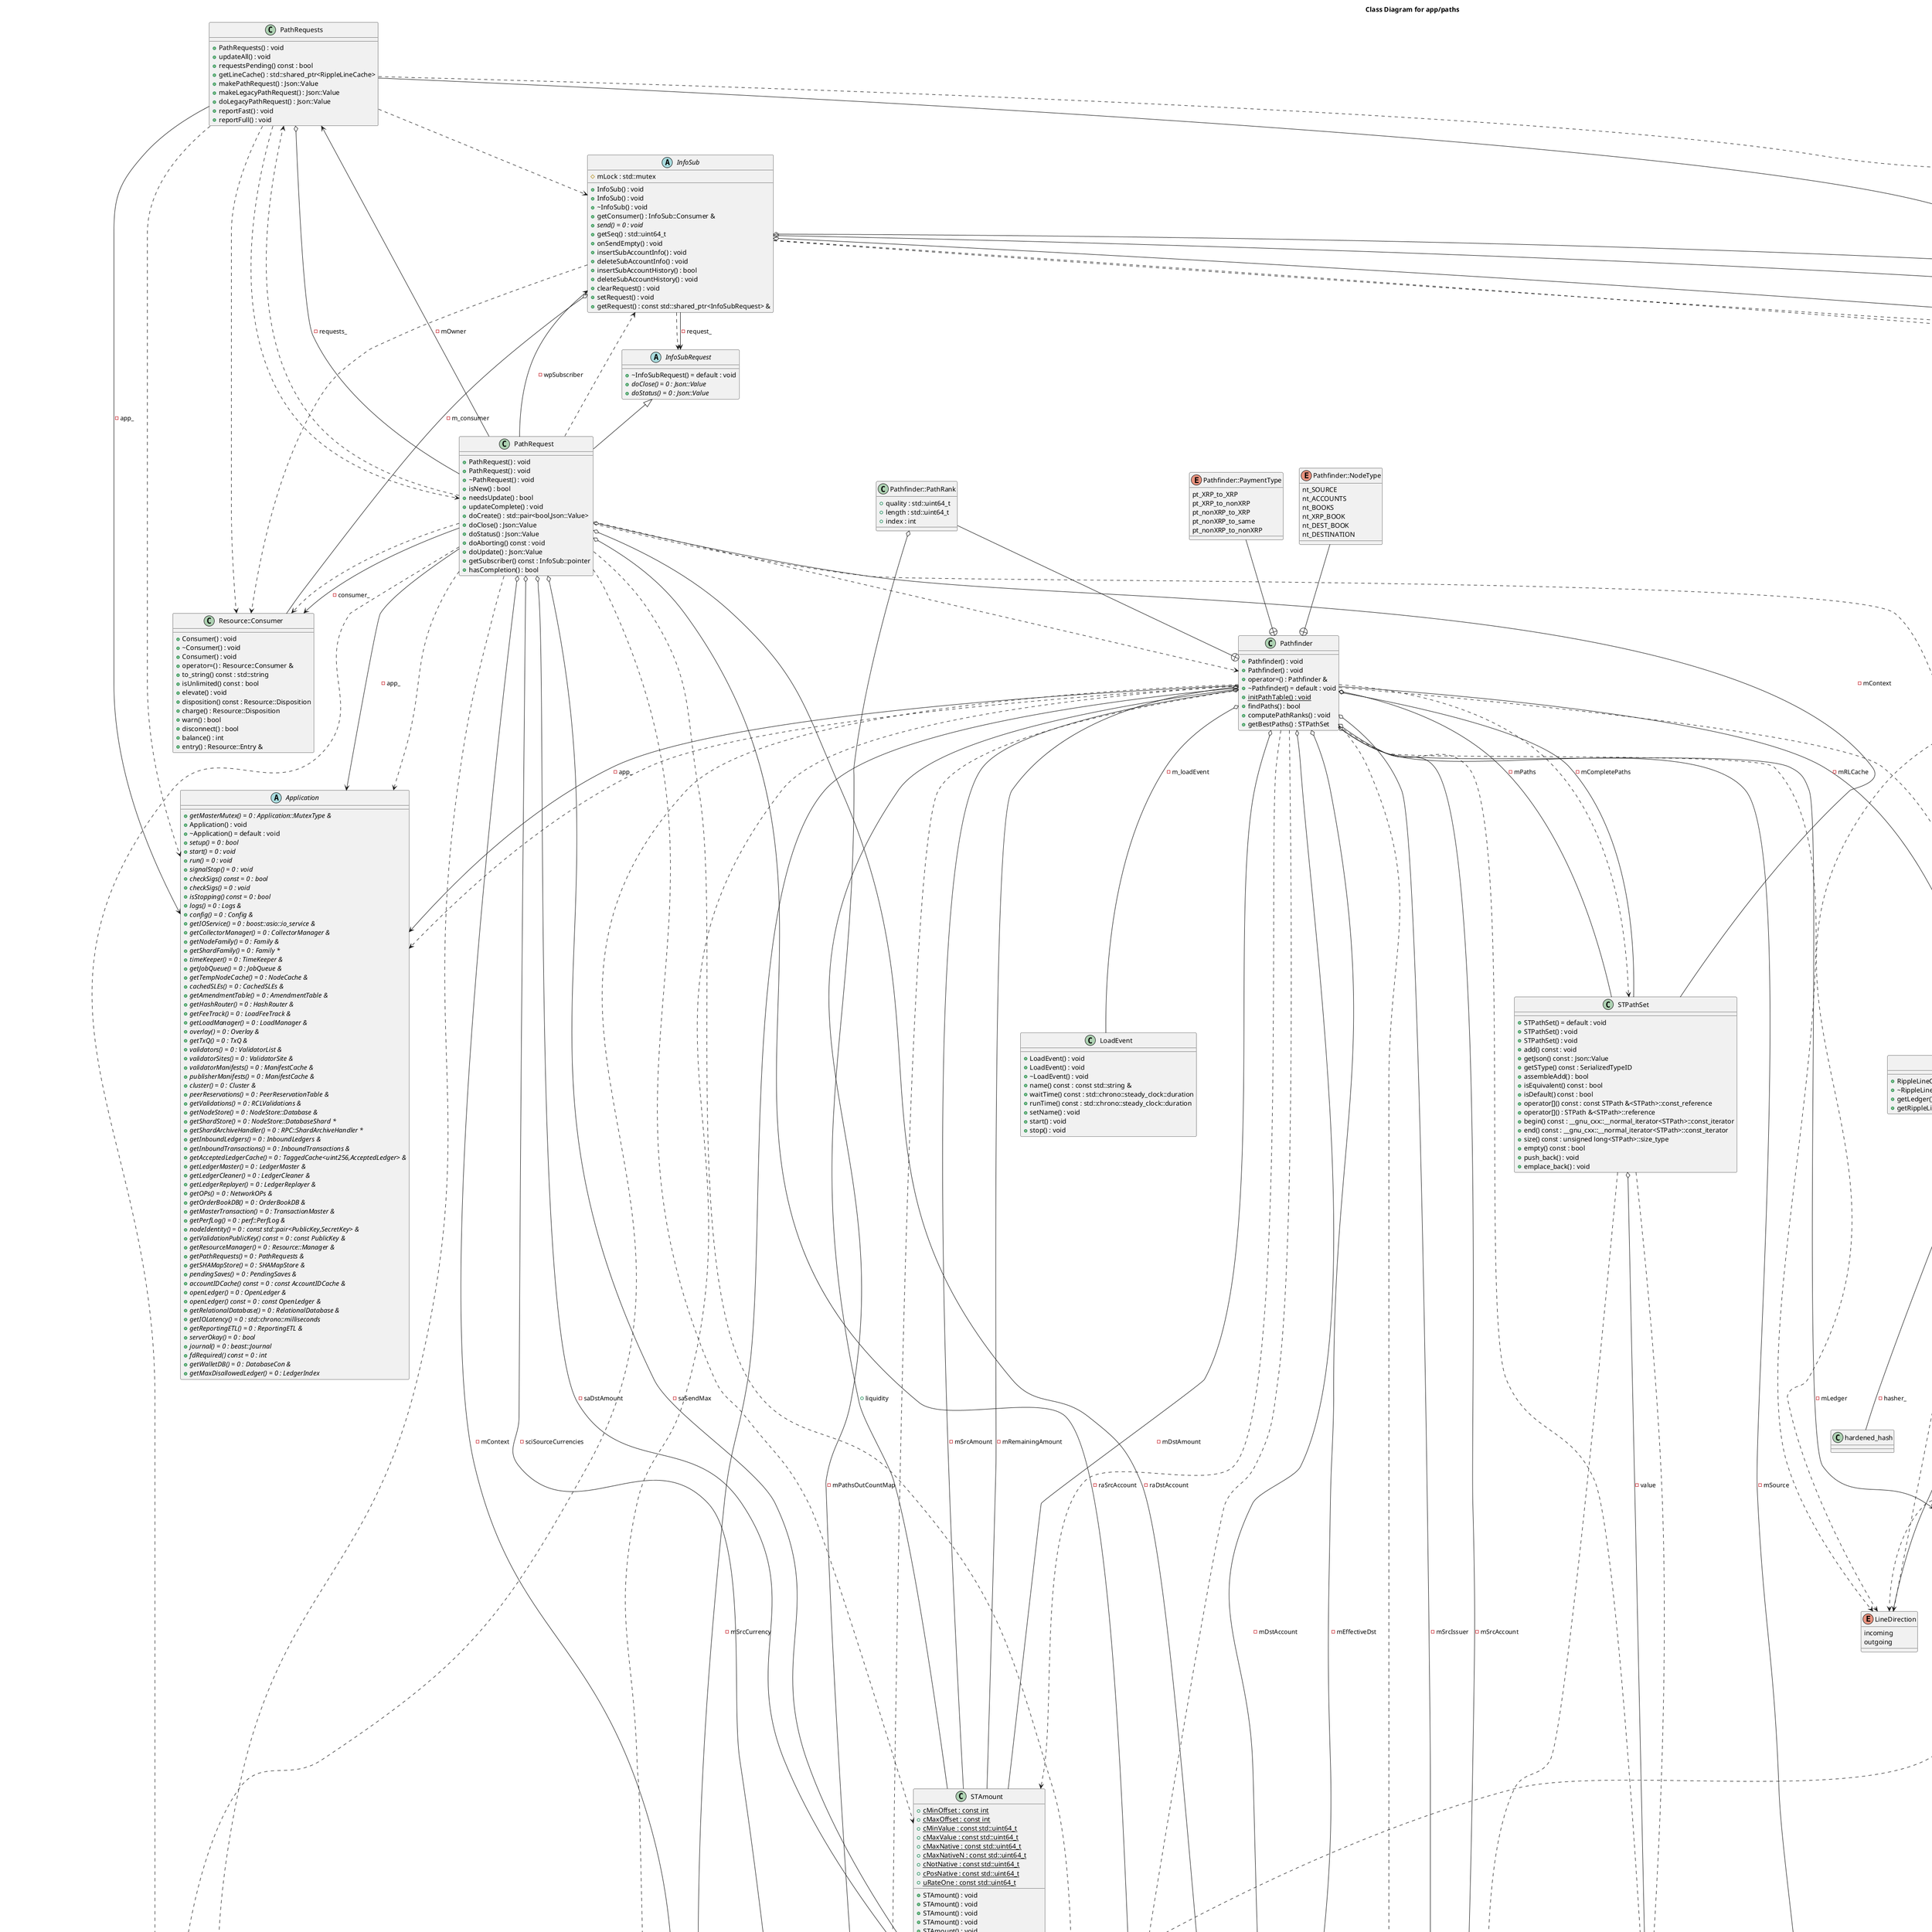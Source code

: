 @startuml
title Class Diagram for app/paths
class "detail::AccountIDTag" as C_0000219725434573906145
class C_0000219725434573906145 {
+AccountIDTag() = default : void
}
class "detail::CurrencyTag" as C_0000783488903388592446
class C_0000783488903388592446 {
+CurrencyTag() = default : void
}
class "base_uint<160,detail::AccountIDTag>" as C_0002185921478450888283
class C_0002185921478450888283 {
}
class "base_uint<160,detail::CurrencyTag>" as C_0000195139423902199171
class C_0000195139423902199171 {
}
class "Issue" as C_0000486101097040278900
class C_0000486101097040278900 {
+Issue() : void
+Issue() : void
}
class "STAmount" as C_0000215260707563711311
class C_0000215260707563711311 {
+STAmount() : void
+STAmount() : void
+STAmount() : void
+STAmount() : void
+STAmount() : void
+STAmount() : void
+STAmount() : void
+STAmount() : void
+STAmount() : void
+STAmount() : void
+STAmount() : void
+STAmount() : void
+STAmount() : void
+STAmount() : void
+exponent() const : int
+native() const : bool
+negative() const : bool
+mantissa() const : std::uint64_t
+issue() const : const Issue &
+getCurrency() const : const Currency &
+getIssuer() const : const AccountID &
+signum() const : int
+zeroed() const : STAmount
+setJson() const : void
+value() const : const STAmount &
+operator bool() const : bool
+operator+=() : STAmount &
+operator-=() : STAmount &
+operator=() : STAmount &
+operator=() : STAmount &
+negate() : void
+clear() : void
+clear() : void
+clear() : void
+setIssuer() : void
+setIssue() : void
+getSType() const : SerializedTypeID
+getFullText() const : std::string
+getText() const : std::string
+getJson() const : Json::Value
+add() const : void
+isEquivalent() const : bool
+isDefault() const : bool
+xrp() const : XRPAmount
+iou() const : IOUAmount
{static} +cMinOffset : const int
{static} +cMaxOffset : const int
{static} +cMinValue : const std::uint64_t
{static} +cMaxValue : const std::uint64_t
{static} +cMaxNative : const std::uint64_t
{static} +cMaxNativeN : const std::uint64_t
{static} +cNotNative : const std::uint64_t
{static} +cPosNative : const std::uint64_t
{static} +uRateOne : const std::uint64_t
}
class "STPathElement" as C_0000701980984535122036
class C_0000701980984535122036 {
+STPathElement() : void
+STPathElement() = default : void
+operator=() = default : STPathElement &
+STPathElement() : void
+STPathElement() : void
+STPathElement() : void
+getNodeType() const : unsigned int
+isOffer() const : bool
+isAccount() const : bool
+hasIssuer() const : bool
+hasCurrency() const : bool
+isNone() const : bool
+getAccountID() const : const AccountID &
+getCurrency() const : const Currency &
+getIssuerID() const : const AccountID &
+operator==() const : bool
+operator!=() const : bool
}
class "STPath" as C_0002090219904681437360
class C_0002090219904681437360 {
+STPath() = default : void
+STPath() : void
+size() const : unsigned long<STPathElement>::size_type
+empty() const : bool
+push_back() : void
+hasSeen() const : bool
+getJson() const : Json::Value
+begin() const : __gnu_cxx::__normal_iterator<STPathElement>::const_iterator
+end() const : __gnu_cxx::__normal_iterator<STPathElement>::const_iterator
+operator==() const : bool
+back() const : const STPathElement &<STPathElement>::const_reference
+front() const : const STPathElement &<STPathElement>::const_reference
+operator[]() : STPathElement &
+operator[]() const : const STPathElement &
+reserve() : void
+emplace_back() : void
}
class "STPathSet" as C_0001137099220781535867
class C_0001137099220781535867 {
+STPathSet() = default : void
+STPathSet() : void
+STPathSet() : void
+add() const : void
+getJson() const : Json::Value
+getSType() const : SerializedTypeID
+assembleAdd() : bool
+isEquivalent() const : bool
+isDefault() const : bool
+operator[]() const : const STPath &<STPath>::const_reference
+operator[]() : STPath &<STPath>::reference
+begin() const : __gnu_cxx::__normal_iterator<STPath>::const_iterator
+end() const : __gnu_cxx::__normal_iterator<STPath>::const_iterator
+size() const : unsigned long<STPath>::size_type
+empty() const : bool
+push_back() : void
+emplace_back() : void
}
abstract "ReadView" as C_0000719484062983967559
abstract C_0000719484062983967559 {
+~ReadView() = default : void
+operator=() : ReadView &
+operator=() : ReadView &
+ReadView() : void
+ReadView() : void
+ReadView() : void
{abstract} +info() const = 0 : const LedgerInfo &
{abstract} +open() const = 0 : bool
+parentCloseTime() const : NetClock::time_point
+seq() const : LedgerIndex
{abstract} +fees() const = 0 : const Fees &
{abstract} +rules() const = 0 : const Rules &
{abstract} +exists() const = 0 : bool
{abstract} +succ() const = 0 : std::optional<key_type>
{abstract} +read() const = 0 : std::shared_ptr<const SLE>
+balanceHook() const : STAmount
+ownerCountHook() const : std::uint32_t
{abstract} +slesBegin() const = 0 : std::unique_ptr<sles_type::iter_base>
{abstract} +slesEnd() const = 0 : std::unique_ptr<sles_type::iter_base>
{abstract} +slesUpperBound() const = 0 : std::unique_ptr<sles_type::iter_base>
{abstract} +txsBegin() const = 0 : std::unique_ptr<txs_type::iter_base>
{abstract} +txsEnd() const = 0 : std::unique_ptr<txs_type::iter_base>
{abstract} +txExists() const = 0 : bool
{abstract} +txRead() const = 0 : ReadView::tx_type
+sles : ReadView::sles_type
+txs : ReadView::txs_type
}
class "AmountSpec" as C_0000847569281915749777
class C_0000847569281915749777 {
+AmountSpec() = default : void
+native : bool
+ : AmountSpec::(anonymous union at /home/bramv/src/projects/rippled/src/ripple/app/paths/impl/AmountSpec.h:36:5)
}
class "AmountSpec::()" as C_0000735421584279473883
class C_0000735421584279473883 {
}
class "EitherAmount" as C_0001393889043713946551
class C_0001393889043713946551 {
+EitherAmount() = default : void
+EitherAmount() : void
+EitherAmount() : void
+EitherAmount() : void
+native : bool
+ : EitherAmount::(anonymous union at /home/bramv/src/projects/rippled/src/ripple/app/paths/impl/AmountSpec.h:65:5)
}
class "hardened_hash" as C_0001256845861208769956
class C_0001256845861208769956 {
}
enum "LineDirection" as C_0000307769250106404157
enum C_0000307769250106404157 {
incoming
outgoing
}
class "PathFindTrustLine" as C_0001468537777400828736
class C_0001468537777400828736 {
+PathFindTrustLine() : void
{static} +makeItem() : std::optional<PathFindTrustLine>
{static} +getItems() : std::vector<PathFindTrustLine>
}
class "RippleLineCache" as C_0002118014379553012054
class C_0002118014379553012054 {
+RippleLineCache() : void
+~RippleLineCache() : void
+getLedger() const : const std::shared_ptr<const ReadView> &
+getRippleLines() : std::shared_ptr<std::vector<PathFindTrustLine>>
}
class "RippleLineCache::AccountKey" as C_0000019822216283815626
class C_0000019822216283815626 {
+AccountKey() : void
+AccountKey() = default : void
+operator=() = default : RippleLineCache::AccountKey &
+operator==() const : bool
+get_hash() const : std::size_t
+hash_value_ : std::size_t
}
abstract "Application" as C_0000024089222317618888
abstract C_0000024089222317618888 {
{abstract} +getMasterMutex() = 0 : Application::MutexType &
+Application() : void
+~Application() = default : void
{abstract} +setup() = 0 : bool
{abstract} +start() = 0 : void
{abstract} +run() = 0 : void
{abstract} +signalStop() = 0 : void
{abstract} +checkSigs() const = 0 : bool
{abstract} +checkSigs() = 0 : void
{abstract} +isStopping() const = 0 : bool
{abstract} +logs() = 0 : Logs &
{abstract} +config() = 0 : Config &
{abstract} +getIOService() = 0 : boost::asio::io_service &
{abstract} +getCollectorManager() = 0 : CollectorManager &
{abstract} +getNodeFamily() = 0 : Family &
{abstract} +getShardFamily() = 0 : Family *
{abstract} +timeKeeper() = 0 : TimeKeeper &
{abstract} +getJobQueue() = 0 : JobQueue &
{abstract} +getTempNodeCache() = 0 : NodeCache &
{abstract} +cachedSLEs() = 0 : CachedSLEs &
{abstract} +getAmendmentTable() = 0 : AmendmentTable &
{abstract} +getHashRouter() = 0 : HashRouter &
{abstract} +getFeeTrack() = 0 : LoadFeeTrack &
{abstract} +getLoadManager() = 0 : LoadManager &
{abstract} +overlay() = 0 : Overlay &
{abstract} +getTxQ() = 0 : TxQ &
{abstract} +validators() = 0 : ValidatorList &
{abstract} +validatorSites() = 0 : ValidatorSite &
{abstract} +validatorManifests() = 0 : ManifestCache &
{abstract} +publisherManifests() = 0 : ManifestCache &
{abstract} +cluster() = 0 : Cluster &
{abstract} +peerReservations() = 0 : PeerReservationTable &
{abstract} +getValidations() = 0 : RCLValidations &
{abstract} +getNodeStore() = 0 : NodeStore::Database &
{abstract} +getShardStore() = 0 : NodeStore::DatabaseShard *
{abstract} +getShardArchiveHandler() = 0 : RPC::ShardArchiveHandler *
{abstract} +getInboundLedgers() = 0 : InboundLedgers &
{abstract} +getInboundTransactions() = 0 : InboundTransactions &
{abstract} +getAcceptedLedgerCache() = 0 : TaggedCache<uint256,AcceptedLedger> &
{abstract} +getLedgerMaster() = 0 : LedgerMaster &
{abstract} +getLedgerCleaner() = 0 : LedgerCleaner &
{abstract} +getLedgerReplayer() = 0 : LedgerReplayer &
{abstract} +getOPs() = 0 : NetworkOPs &
{abstract} +getOrderBookDB() = 0 : OrderBookDB &
{abstract} +getMasterTransaction() = 0 : TransactionMaster &
{abstract} +getPerfLog() = 0 : perf::PerfLog &
{abstract} +nodeIdentity() = 0 : const std::pair<PublicKey,SecretKey> &
{abstract} +getValidationPublicKey() const = 0 : const PublicKey &
{abstract} +getResourceManager() = 0 : Resource::Manager &
{abstract} +getPathRequests() = 0 : PathRequests &
{abstract} +getSHAMapStore() = 0 : SHAMapStore &
{abstract} +pendingSaves() = 0 : PendingSaves &
{abstract} +accountIDCache() const = 0 : const AccountIDCache &
{abstract} +openLedger() = 0 : OpenLedger &
{abstract} +openLedger() const = 0 : const OpenLedger &
{abstract} +getRelationalDatabase() = 0 : RelationalDatabase &
{abstract} +getIOLatency() = 0 : std::chrono::milliseconds
{abstract} +getReportingETL() = 0 : ReportingETL &
{abstract} +serverOkay() = 0 : bool
{abstract} +journal() = 0 : beast::Journal
{abstract} +fdRequired() const = 0 : int
{abstract} +getWalletDB() = 0 : DatabaseCon &
{abstract} +getMaxDisallowedLedger() = 0 : LedgerIndex
}
class "Resource::Consumer" as C_0000062221471159367414
class C_0000062221471159367414 {
+Consumer() : void
+~Consumer() : void
+Consumer() : void
+operator=() : Resource::Consumer &
+to_string() const : std::string
+isUnlimited() const : bool
+elevate() : void
+disposition() const : Resource::Disposition
+charge() : Resource::Disposition
+warn() : bool
+disconnect() : bool
+balance() : int
+entry() : Resource::Entry &
}
abstract "InfoSubRequest" as C_0001227864600475226239
abstract C_0001227864600475226239 {
+~InfoSubRequest() = default : void
{abstract} +doClose() = 0 : Json::Value
{abstract} +doStatus() = 0 : Json::Value
}
abstract "InfoSub" as C_0000355011254015740536
abstract C_0000355011254015740536 {
+InfoSub() : void
+InfoSub() : void
+~InfoSub() : void
+getConsumer() : InfoSub::Consumer &
{abstract} +send() = 0 : void
+getSeq() : std::uint64_t
+onSendEmpty() : void
+insertSubAccountInfo() : void
+deleteSubAccountInfo() : void
+insertSubAccountHistory() : bool
+deleteSubAccountHistory() : void
+clearRequest() : void
+setRequest() : void
+getRequest() : const std::shared_ptr<InfoSubRequest> &
#mLock : std::mutex
}
class "LoadEvent" as C_0001354813340857466867
class C_0001354813340857466867 {
+LoadEvent() : void
+LoadEvent() : void
+~LoadEvent() : void
+name() const : const std::string &
+waitTime() const : std::chrono::steady_clock::duration
+runTime() const : std::chrono::steady_clock::duration
+setName() : void
+start() : void
+stop() : void
}
class "Pathfinder" as C_0001924320498053409531
class C_0001924320498053409531 {
+Pathfinder() : void
+Pathfinder() : void
+operator=() : Pathfinder &
+~Pathfinder() = default : void
{static} +initPathTable() : void
+findPaths() : bool
+computePathRanks() : void
+getBestPaths() : STPathSet
}
enum "Pathfinder::NodeType" as C_0000575830947634341149
enum C_0000575830947634341149 {
nt_SOURCE
nt_ACCOUNTS
nt_BOOKS
nt_XRP_BOOK
nt_DEST_BOOK
nt_DESTINATION
}
enum "Pathfinder::PaymentType" as C_0001441682428487287014
enum C_0001441682428487287014 {
pt_XRP_to_XRP
pt_XRP_to_nonXRP
pt_nonXRP_to_XRP
pt_nonXRP_to_same
pt_nonXRP_to_nonXRP
}
class "Pathfinder::PathRank" as C_0001936731720156636074
class C_0001936731720156636074 {
+quality : std::uint64_t
+length : std::uint64_t
+index : int
}
class "PathRequests" as C_0000103345728156072797
class C_0000103345728156072797 {
+PathRequests() : void
+updateAll() : void
+requestsPending() const : bool
+getLineCache() : std::shared_ptr<RippleLineCache>
+makePathRequest() : Json::Value
+makeLegacyPathRequest() : Json::Value
+doLegacyPathRequest() : Json::Value
+reportFast() : void
+reportFull() : void
}
class "PathRequest" as C_0000596980965426872369
class C_0000596980965426872369 {
+PathRequest() : void
+PathRequest() : void
+~PathRequest() : void
+isNew() : bool
+needsUpdate() : bool
+updateComplete() : void
+doCreate() : std::pair<bool,Json::Value>
+doClose() : Json::Value
+doStatus() : Json::Value
+doAborting() const : void
+doUpdate() : Json::Value
+getSubscriber() const : InfoSub::pointer
+hasCompletion() : bool
}
C_0002185921478450888283 ..> C_0000219725434573906145
C_0000195139423902199171 ..> C_0000783488903388592446
C_0000486101097040278900 ..> C_0000783488903388592446
C_0000486101097040278900 ..> C_0000195139423902199171
C_0000486101097040278900 ..> C_0000219725434573906145
C_0000486101097040278900 ..> C_0002185921478450888283
C_0000486101097040278900 o-- C_0000195139423902199171 : +currency
C_0000486101097040278900 o-- C_0002185921478450888283 : +account
C_0000215260707563711311 ..> C_0000486101097040278900
C_0000215260707563711311 ..> C_0000219725434573906145
C_0000215260707563711311 ..> C_0002185921478450888283
C_0000215260707563711311 o-- C_0000486101097040278900 : -mIssue
C_0000701980984535122036 ..> C_0000219725434573906145
C_0000701980984535122036 ..> C_0000783488903388592446
C_0000701980984535122036 ..> C_0002185921478450888283
C_0000701980984535122036 ..> C_0000195139423902199171
C_0000701980984535122036 o-- C_0002185921478450888283 : -mAccountID
C_0000701980984535122036 o-- C_0000195139423902199171 : -mCurrencyID
C_0000701980984535122036 o-- C_0002185921478450888283 : -mIssuerID
C_0002090219904681437360 ..> C_0000701980984535122036
C_0002090219904681437360 ..> C_0000219725434573906145
C_0002090219904681437360 ..> C_0002185921478450888283
C_0002090219904681437360 ..> C_0000783488903388592446
C_0002090219904681437360 ..> C_0000195139423902199171
C_0002090219904681437360 o-- C_0000701980984535122036 : -mPath
C_0001137099220781535867 ..> C_0002090219904681437360
C_0001137099220781535867 ..> C_0000701980984535122036
C_0001137099220781535867 o-- C_0002090219904681437360 : -value
C_0000719484062983967559 ..> C_0000219725434573906145
C_0000719484062983967559 ..> C_0002185921478450888283
C_0000719484062983967559 ..> C_0000215260707563711311
C_0000847569281915749777 ..> C_0002185921478450888283
C_0000847569281915749777 o-- C_0002185921478450888283 : +issuer
C_0000847569281915749777 ..> C_0000195139423902199171
C_0000847569281915749777 o-- C_0000195139423902199171 : +currency
C_0000847569281915749777 o-- C_0000735421584279473883
C_0001393889043713946551 ..> C_0000847569281915749777
C_0001468537777400828736 ..> C_0000219725434573906145
C_0001468537777400828736 ..> C_0002185921478450888283
C_0001468537777400828736 ..> C_0000719484062983967559
C_0001468537777400828736 ..> C_0000307769250106404157
C_0002118014379553012054 ..> C_0000719484062983967559
C_0002118014379553012054 ..> C_0000219725434573906145
C_0002118014379553012054 ..> C_0002185921478450888283
C_0002118014379553012054 ..> C_0000307769250106404157
C_0002118014379553012054 o-- C_0001256845861208769956 : -hasher_
C_0002118014379553012054 --> C_0000719484062983967559 : -ledger_
C_0002118014379553012054 o-- C_0001468537777400828736 : -lines_
C_0000019822216283815626 --+ C_0002118014379553012054
C_0000019822216283815626 ..> C_0000219725434573906145
C_0000019822216283815626 ..> C_0002185921478450888283
C_0000019822216283815626 ..> C_0000307769250106404157
C_0000019822216283815626 o-- C_0002185921478450888283 : +account_
C_0000019822216283815626 o-- C_0000307769250106404157 : +direction_
C_0000355011254015740536 ..> C_0000062221471159367414
C_0000355011254015740536 ..> C_0000219725434573906145
C_0000355011254015740536 ..> C_0002185921478450888283
C_0000355011254015740536 ..> C_0001227864600475226239
C_0000355011254015740536 o-- C_0000062221471159367414 : -m_consumer
C_0000355011254015740536 o-- C_0000219725434573906145 : -realTimeSubscriptions_
C_0000355011254015740536 o-- C_0000219725434573906145 : -normalSubscriptions_
C_0000355011254015740536 --> C_0001227864600475226239 : -request_
C_0000355011254015740536 o-- C_0000219725434573906145 : -accountHistorySubscriptions_
C_0001924320498053409531 ..> C_0002118014379553012054
C_0001924320498053409531 ..> C_0000219725434573906145
C_0001924320498053409531 ..> C_0002185921478450888283
C_0001924320498053409531 ..> C_0000783488903388592446
C_0001924320498053409531 ..> C_0000195139423902199171
C_0001924320498053409531 ..> C_0000215260707563711311
C_0001924320498053409531 ..> C_0000024089222317618888
C_0001924320498053409531 ..> C_0002090219904681437360
C_0001924320498053409531 ..> C_0001137099220781535867
C_0001924320498053409531 ..> C_0000486101097040278900
C_0001924320498053409531 ..> C_0000307769250106404157
C_0001924320498053409531 o-- C_0002185921478450888283 : -mSrcAccount
C_0001924320498053409531 o-- C_0002185921478450888283 : -mDstAccount
C_0001924320498053409531 o-- C_0002185921478450888283 : -mEffectiveDst
C_0001924320498053409531 o-- C_0000215260707563711311 : -mDstAmount
C_0001924320498053409531 o-- C_0000195139423902199171 : -mSrcCurrency
C_0001924320498053409531 o-- C_0002185921478450888283 : -mSrcIssuer
C_0001924320498053409531 o-- C_0000215260707563711311 : -mSrcAmount
C_0001924320498053409531 o-- C_0000215260707563711311 : -mRemainingAmount
C_0001924320498053409531 --> C_0000719484062983967559 : -mLedger
C_0001924320498053409531 o-- C_0001354813340857466867 : -m_loadEvent
C_0001924320498053409531 --> C_0002118014379553012054 : -mRLCache
C_0001924320498053409531 o-- C_0000701980984535122036 : -mSource
C_0001924320498053409531 o-- C_0001137099220781535867 : -mCompletePaths
C_0001924320498053409531 o-- C_0001137099220781535867 : -mPaths
C_0001924320498053409531 o-- C_0000486101097040278900 : -mPathsOutCountMap
C_0001924320498053409531 --> C_0000024089222317618888 : -app_
C_0000575830947634341149 --+ C_0001924320498053409531
C_0001441682428487287014 --+ C_0001924320498053409531
C_0001936731720156636074 --+ C_0001924320498053409531
C_0001936731720156636074 o-- C_0000215260707563711311 : +liquidity
C_0000103345728156072797 ..> C_0000024089222317618888
C_0000103345728156072797 ..> C_0000719484062983967559
C_0000103345728156072797 ..> C_0000355011254015740536
C_0000103345728156072797 ..> C_0000596980965426872369
C_0000103345728156072797 ..> C_0000062221471159367414
C_0000103345728156072797 --> C_0000024089222317618888 : -app_
C_0000103345728156072797 o-- C_0000596980965426872369 : -requests_
C_0000103345728156072797 --> C_0002118014379553012054 : -lineCache_
C_0000596980965426872369 ..> C_0000024089222317618888
C_0000596980965426872369 ..> C_0000355011254015740536
C_0000596980965426872369 ..> C_0000103345728156072797
C_0000596980965426872369 ..> C_0000062221471159367414
C_0000596980965426872369 ..> C_0002118014379553012054
C_0000596980965426872369 ..> C_0000783488903388592446
C_0000596980965426872369 ..> C_0001924320498053409531
C_0000596980965426872369 ..> C_0000195139423902199171
C_0000596980965426872369 ..> C_0000215260707563711311
C_0000596980965426872369 --> C_0000024089222317618888 : -app_
C_0000596980965426872369 --> C_0000103345728156072797 : -mOwner
C_0000596980965426872369 --> C_0000355011254015740536 : -wpSubscriber
C_0000596980965426872369 --> C_0000062221471159367414 : -consumer_
C_0000596980965426872369 ..> C_0002185921478450888283
C_0000596980965426872369 o-- C_0002185921478450888283 : -raSrcAccount
C_0000596980965426872369 o-- C_0002185921478450888283 : -raDstAccount
C_0000596980965426872369 o-- C_0000215260707563711311 : -saDstAmount
C_0000596980965426872369 o-- C_0000215260707563711311 : -saSendMax
C_0000596980965426872369 o-- C_0000486101097040278900 : -sciSourceCurrencies
C_0000596980965426872369 o-- C_0000486101097040278900 : -mContext
C_0000596980965426872369 o-- C_0001137099220781535867 : -mContext
C_0001227864600475226239 <|-- C_0000596980965426872369
@enduml
